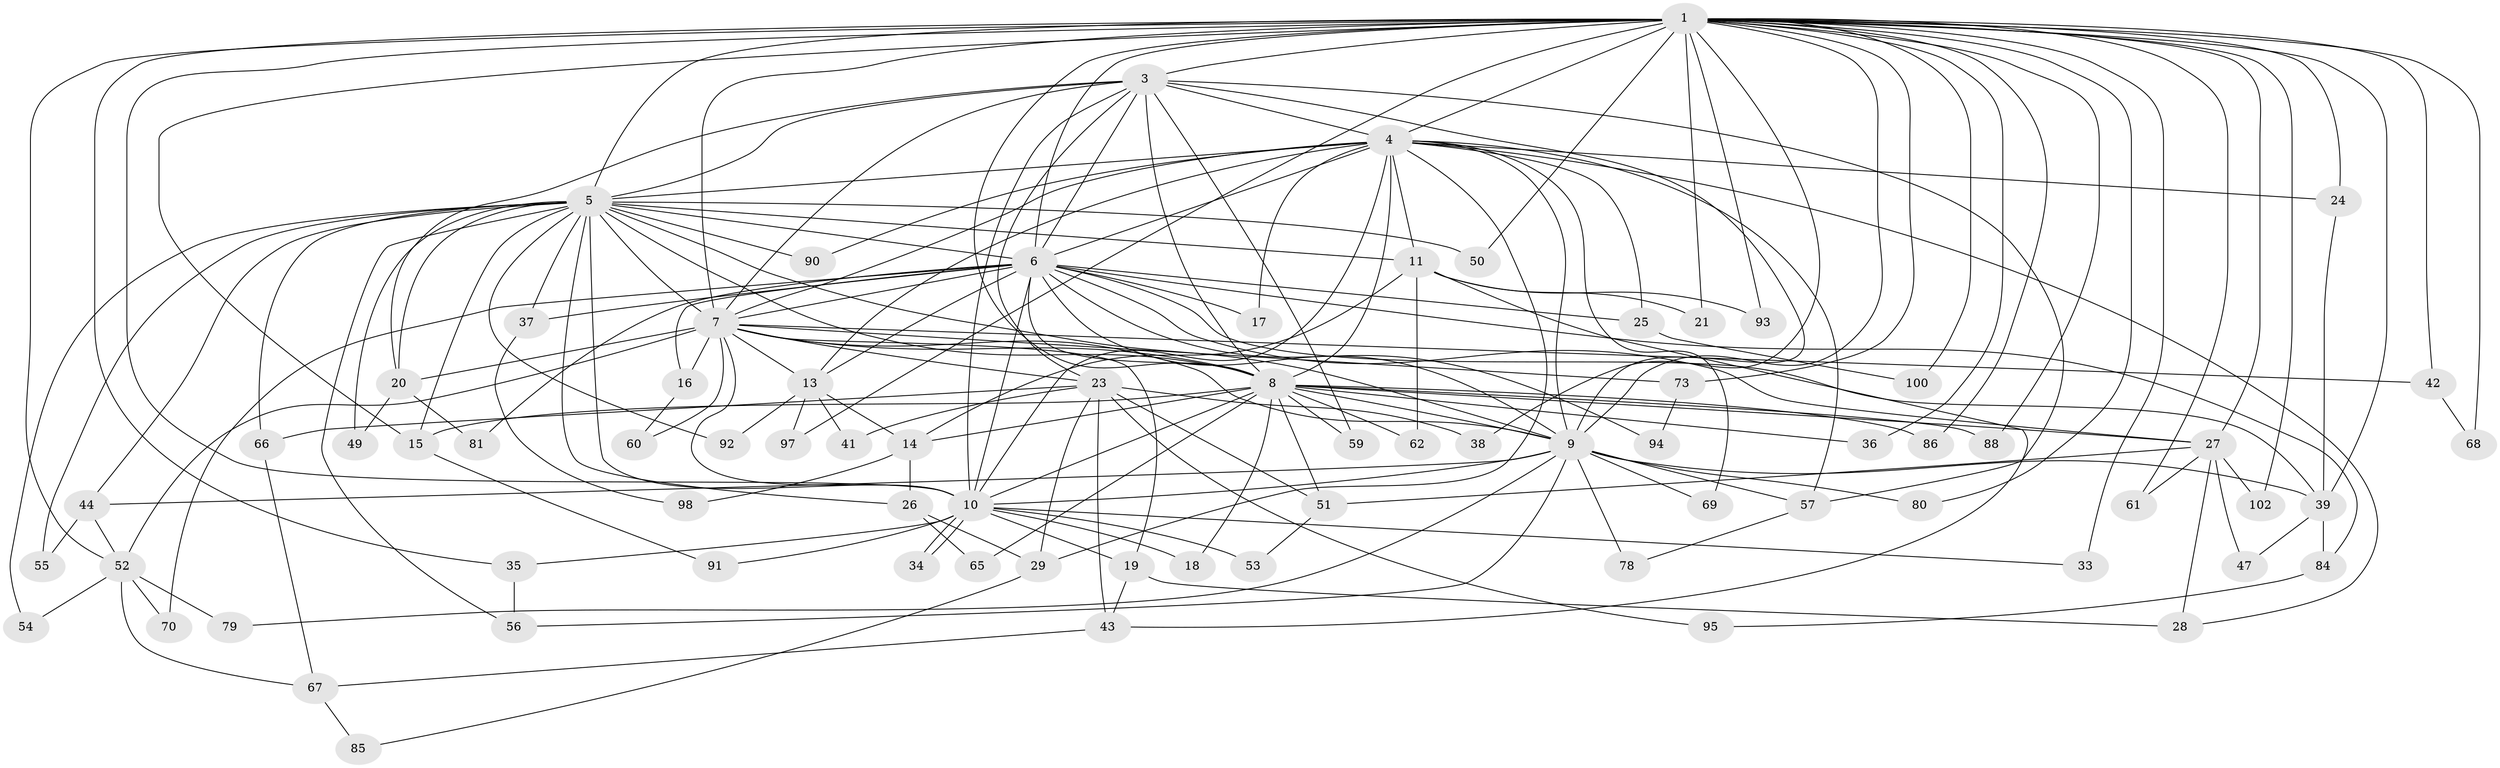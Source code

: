 // Generated by graph-tools (version 1.1) at 2025/51/02/27/25 19:51:43]
// undirected, 76 vertices, 185 edges
graph export_dot {
graph [start="1"]
  node [color=gray90,style=filled];
  1 [super="+2"];
  3;
  4 [super="+58"];
  5 [super="+22"];
  6 [super="+83"];
  7 [super="+82"];
  8 [super="+12"];
  9 [super="+45"];
  10 [super="+31"];
  11 [super="+63"];
  13 [super="+30"];
  14 [super="+71"];
  15 [super="+89"];
  16;
  17;
  18;
  19;
  20;
  21;
  23 [super="+32"];
  24 [super="+46"];
  25;
  26;
  27 [super="+48"];
  28;
  29 [super="+75"];
  33;
  34;
  35;
  36;
  37 [super="+74"];
  38 [super="+76"];
  39 [super="+40"];
  41;
  42;
  43 [super="+96"];
  44;
  47;
  49;
  50;
  51 [super="+101"];
  52 [super="+77"];
  53;
  54;
  55;
  56 [super="+64"];
  57 [super="+87"];
  59;
  60;
  61;
  62;
  65;
  66;
  67 [super="+72"];
  68;
  69;
  70;
  73 [super="+99"];
  78;
  79;
  80;
  81;
  84;
  85;
  86;
  88;
  90;
  91;
  92;
  93;
  94;
  95;
  97;
  98;
  100;
  102;
  1 -- 3 [weight=2];
  1 -- 4 [weight=2];
  1 -- 5 [weight=2];
  1 -- 6 [weight=2];
  1 -- 7 [weight=2];
  1 -- 8 [weight=2];
  1 -- 9 [weight=2];
  1 -- 10 [weight=3];
  1 -- 15;
  1 -- 24;
  1 -- 27;
  1 -- 35;
  1 -- 39;
  1 -- 42;
  1 -- 50;
  1 -- 61;
  1 -- 68;
  1 -- 88;
  1 -- 102;
  1 -- 73;
  1 -- 80;
  1 -- 21;
  1 -- 86;
  1 -- 93;
  1 -- 33;
  1 -- 97;
  1 -- 36;
  1 -- 100;
  1 -- 38;
  1 -- 52;
  3 -- 4;
  3 -- 5;
  3 -- 6;
  3 -- 7;
  3 -- 8;
  3 -- 9;
  3 -- 10;
  3 -- 20;
  3 -- 23;
  3 -- 59;
  3 -- 57;
  4 -- 5;
  4 -- 6;
  4 -- 7 [weight=2];
  4 -- 8;
  4 -- 9;
  4 -- 10 [weight=2];
  4 -- 11 [weight=2];
  4 -- 13;
  4 -- 17;
  4 -- 24;
  4 -- 25;
  4 -- 28;
  4 -- 29;
  4 -- 57;
  4 -- 69;
  4 -- 90;
  5 -- 6;
  5 -- 7;
  5 -- 8;
  5 -- 9;
  5 -- 10;
  5 -- 11;
  5 -- 26;
  5 -- 37 [weight=2];
  5 -- 49;
  5 -- 50;
  5 -- 54;
  5 -- 55;
  5 -- 56;
  5 -- 66;
  5 -- 90;
  5 -- 92;
  5 -- 20;
  5 -- 44;
  5 -- 15;
  6 -- 7;
  6 -- 8;
  6 -- 9;
  6 -- 10;
  6 -- 16;
  6 -- 17;
  6 -- 25;
  6 -- 37;
  6 -- 70;
  6 -- 81;
  6 -- 84;
  6 -- 94;
  6 -- 13;
  6 -- 27;
  6 -- 39;
  7 -- 8;
  7 -- 9;
  7 -- 10;
  7 -- 13;
  7 -- 16;
  7 -- 19;
  7 -- 20;
  7 -- 23 [weight=2];
  7 -- 42;
  7 -- 52;
  7 -- 60;
  7 -- 73 [weight=2];
  8 -- 9;
  8 -- 10;
  8 -- 15;
  8 -- 18;
  8 -- 27;
  8 -- 36;
  8 -- 59;
  8 -- 62;
  8 -- 65;
  8 -- 88;
  8 -- 51;
  8 -- 86;
  8 -- 14;
  9 -- 10;
  9 -- 39;
  9 -- 44;
  9 -- 57;
  9 -- 69;
  9 -- 78;
  9 -- 79;
  9 -- 80;
  9 -- 56;
  10 -- 18;
  10 -- 19;
  10 -- 33;
  10 -- 34;
  10 -- 34;
  10 -- 53;
  10 -- 91;
  10 -- 35;
  11 -- 21;
  11 -- 43;
  11 -- 62;
  11 -- 93;
  11 -- 14;
  13 -- 14;
  13 -- 97;
  13 -- 41;
  13 -- 92;
  14 -- 26;
  14 -- 98;
  15 -- 91;
  16 -- 60;
  19 -- 28;
  19 -- 43;
  20 -- 49;
  20 -- 81;
  23 -- 95;
  23 -- 66;
  23 -- 51;
  23 -- 41;
  23 -- 43;
  23 -- 29;
  23 -- 38;
  24 -- 39;
  25 -- 100;
  26 -- 29;
  26 -- 65;
  27 -- 47;
  27 -- 61;
  27 -- 51;
  27 -- 28;
  27 -- 102;
  29 -- 85;
  35 -- 56;
  37 -- 98;
  39 -- 47;
  39 -- 84;
  42 -- 68;
  43 -- 67;
  44 -- 52;
  44 -- 55;
  51 -- 53;
  52 -- 54;
  52 -- 67;
  52 -- 70;
  52 -- 79;
  57 -- 78;
  66 -- 67;
  67 -- 85;
  73 -- 94;
  84 -- 95;
}
